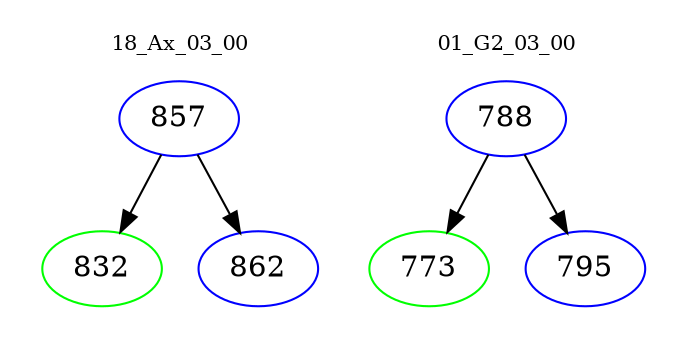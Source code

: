 digraph{
subgraph cluster_0 {
color = white
label = "18_Ax_03_00";
fontsize=10;
T0_857 [label="857", color="blue"]
T0_857 -> T0_832 [color="black"]
T0_832 [label="832", color="green"]
T0_857 -> T0_862 [color="black"]
T0_862 [label="862", color="blue"]
}
subgraph cluster_1 {
color = white
label = "01_G2_03_00";
fontsize=10;
T1_788 [label="788", color="blue"]
T1_788 -> T1_773 [color="black"]
T1_773 [label="773", color="green"]
T1_788 -> T1_795 [color="black"]
T1_795 [label="795", color="blue"]
}
}
